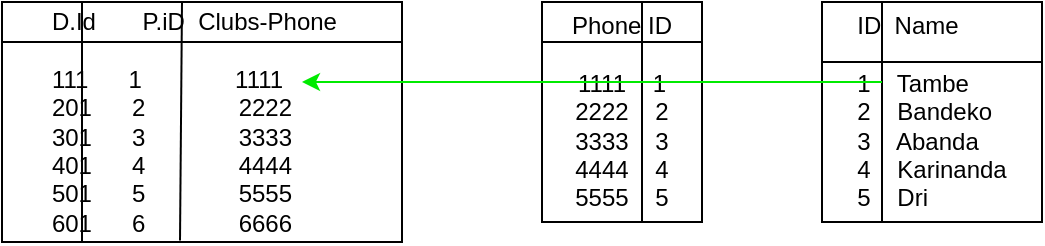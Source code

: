 <mxfile version="24.8.3">
  <diagram name="Page-1" id="XOkjp1cbz1iF0P1AoOvy">
    <mxGraphModel dx="553" dy="329" grid="1" gridSize="10" guides="1" tooltips="1" connect="1" arrows="1" fold="1" page="1" pageScale="1" pageWidth="850" pageHeight="1100" math="0" shadow="0">
      <root>
        <mxCell id="0" />
        <mxCell id="1" parent="0" />
        <mxCell id="RqhHFiK4DaIbMHFHuE9f-5" value="&lt;div align=&quot;justify&quot;&gt;ID&amp;nbsp; Name&lt;/div&gt;&lt;div align=&quot;justify&quot;&gt;&lt;br&gt;&lt;/div&gt;&lt;div align=&quot;justify&quot;&gt;1 &amp;nbsp;&amp;nbsp; Tambe&lt;br&gt;2&amp;nbsp;&amp;nbsp;&amp;nbsp; Bandeko&lt;br&gt;3&amp;nbsp;&amp;nbsp;&amp;nbsp; Abanda&lt;br&gt;4&amp;nbsp;&amp;nbsp;&amp;nbsp; Karinanda&lt;br&gt;5&amp;nbsp;&amp;nbsp;&amp;nbsp; Dri&lt;/div&gt;" style="shape=internalStorage;whiteSpace=wrap;html=1;backgroundOutline=1;dx=30;dy=30;" vertex="1" parent="1">
          <mxGeometry x="450" y="40" width="110" height="110" as="geometry" />
        </mxCell>
        <mxCell id="RqhHFiK4DaIbMHFHuE9f-6" value="&lt;div&gt;Phone ID &lt;br&gt;&lt;/div&gt;&lt;div&gt;&lt;br&gt;&lt;/div&gt;&lt;div&gt;1111&amp;nbsp;&amp;nbsp;&amp;nbsp; 1&lt;/div&gt;2222&amp;nbsp;&amp;nbsp;&amp;nbsp; 2&lt;br&gt;3333&amp;nbsp;&amp;nbsp;&amp;nbsp; 3&lt;br&gt;4444&amp;nbsp;&amp;nbsp;&amp;nbsp; 4&lt;br&gt;5555&amp;nbsp;&amp;nbsp;&amp;nbsp; 5" style="shape=internalStorage;whiteSpace=wrap;html=1;backgroundOutline=1;dx=50;dy=20;" vertex="1" parent="1">
          <mxGeometry x="310" y="40" width="80" height="110" as="geometry" />
        </mxCell>
        <mxCell id="RqhHFiK4DaIbMHFHuE9f-7" value="&lt;div align=&quot;justify&quot;&gt;D.Id &amp;nbsp; &amp;nbsp; &amp;nbsp; P.iD&amp;nbsp; Clubs-Phone&lt;br&gt;&lt;/div&gt;&lt;div align=&quot;justify&quot;&gt;&lt;br&gt;&lt;/div&gt;&lt;div align=&quot;justify&quot;&gt;111&amp;nbsp;&amp;nbsp;&amp;nbsp; &amp;nbsp; 1&amp;nbsp;&amp;nbsp;&amp;nbsp;&amp;nbsp;&amp;nbsp;&amp;nbsp;&amp;nbsp;&amp;nbsp;&amp;nbsp; &amp;nbsp; &amp;nbsp; 1111&lt;br&gt;&lt;/div&gt;&lt;div align=&quot;justify&quot;&gt;201 &amp;nbsp;&amp;nbsp;&amp;nbsp;&amp;nbsp; 2 &amp;nbsp;&amp;nbsp; &amp;nbsp; &amp;nbsp; &amp;nbsp; &amp;nbsp; &amp;nbsp; 2222&lt;br&gt;301 &amp;nbsp;&amp;nbsp;&amp;nbsp;&amp;nbsp; 3&amp;nbsp;&amp;nbsp;&amp;nbsp; &amp;nbsp; &amp;nbsp; &amp;nbsp; &amp;nbsp; &amp;nbsp; 3333&lt;br&gt;401&amp;nbsp;&amp;nbsp;&amp;nbsp;&amp;nbsp;&amp;nbsp; 4 &amp;nbsp; &amp;nbsp;&amp;nbsp;&amp;nbsp;&amp;nbsp;&amp;nbsp;&amp;nbsp;&amp;nbsp;&amp;nbsp;&amp;nbsp;&amp;nbsp; 4444 &amp;nbsp;&amp;nbsp;&amp;nbsp;&amp;nbsp;&amp;nbsp;&amp;nbsp;&amp;nbsp;&amp;nbsp; &lt;br&gt;501 &amp;nbsp;&amp;nbsp;&amp;nbsp;&amp;nbsp; 5&amp;nbsp;&amp;nbsp; &amp;nbsp; &amp;nbsp; &amp;nbsp; &amp;nbsp; &amp;nbsp;&amp;nbsp; 5555&lt;br&gt;601 &amp;nbsp;&amp;nbsp;&amp;nbsp;&amp;nbsp; 6 &amp;nbsp; &amp;nbsp; &amp;nbsp; &amp;nbsp;&amp;nbsp; &amp;nbsp;&amp;nbsp;&amp;nbsp; 6666&lt;br&gt;&lt;/div&gt;" style="shape=internalStorage;whiteSpace=wrap;html=1;backgroundOutline=1;dx=40;dy=20;" vertex="1" parent="1">
          <mxGeometry x="40" y="40" width="200" height="120" as="geometry" />
        </mxCell>
        <mxCell id="RqhHFiK4DaIbMHFHuE9f-9" value="" style="endArrow=none;html=1;rounded=0;exitX=0.445;exitY=0.994;exitDx=0;exitDy=0;exitPerimeter=0;" edge="1" parent="1" source="RqhHFiK4DaIbMHFHuE9f-7">
          <mxGeometry width="50" height="50" relative="1" as="geometry">
            <mxPoint x="130" y="160" as="sourcePoint" />
            <mxPoint x="130" y="40" as="targetPoint" />
          </mxGeometry>
        </mxCell>
        <mxCell id="RqhHFiK4DaIbMHFHuE9f-12" value="" style="endArrow=classic;html=1;rounded=0;entryX=0.75;entryY=0.333;entryDx=0;entryDy=0;entryPerimeter=0;fillColor=#cdeb8b;strokeColor=#00EB00;" edge="1" parent="1" target="RqhHFiK4DaIbMHFHuE9f-7">
          <mxGeometry width="50" height="50" relative="1" as="geometry">
            <mxPoint x="480" y="80" as="sourcePoint" />
            <mxPoint x="260" y="90" as="targetPoint" />
          </mxGeometry>
        </mxCell>
      </root>
    </mxGraphModel>
  </diagram>
</mxfile>
